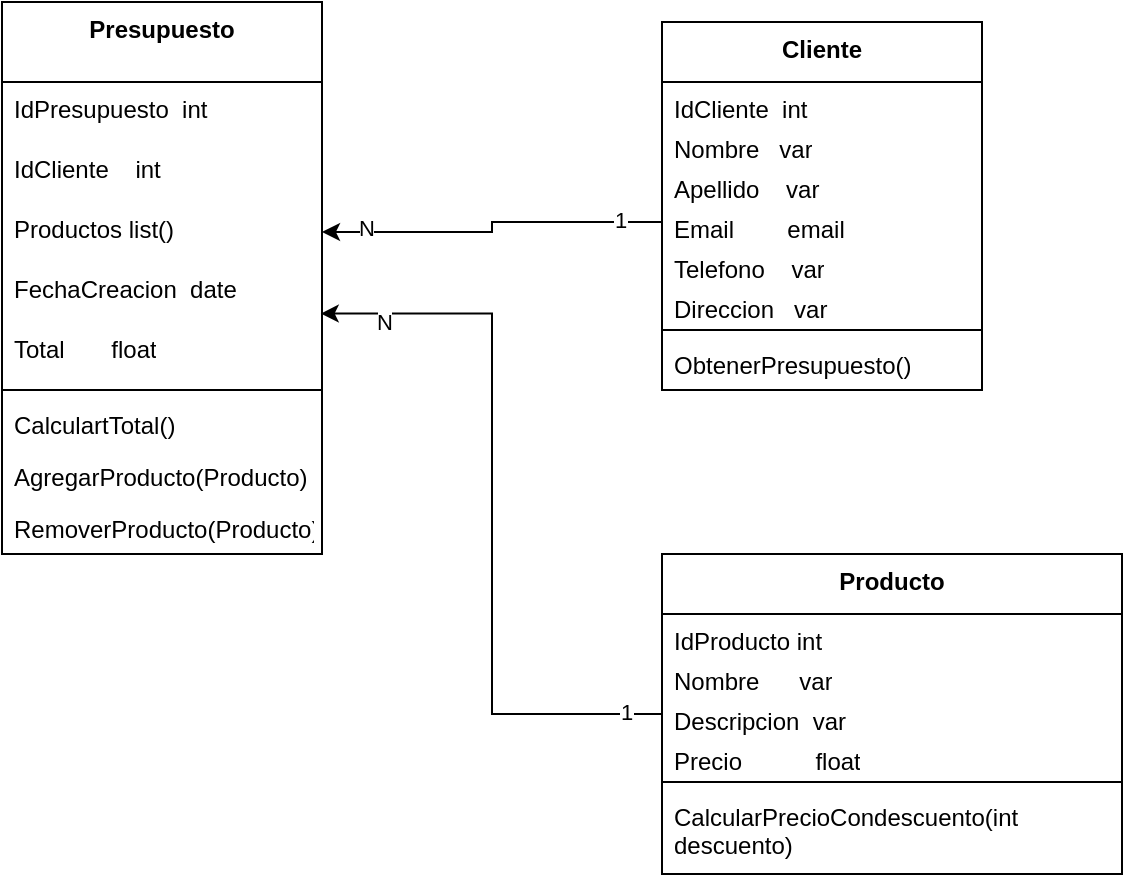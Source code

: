 <mxfile version="24.8.6">
  <diagram id="R2lEEEUBdFMjLlhIrx00" name="Page-1">
    <mxGraphModel dx="1216" dy="485" grid="1" gridSize="10" guides="1" tooltips="1" connect="1" arrows="1" fold="1" page="1" pageScale="1" pageWidth="850" pageHeight="1100" math="0" shadow="0" extFonts="Permanent Marker^https://fonts.googleapis.com/css?family=Permanent+Marker">
      <root>
        <mxCell id="0" />
        <mxCell id="1" parent="0" />
        <mxCell id="rBtly3pW2xBT2FeAZaGB-11" value="Presupuesto&lt;div&gt;&lt;br&gt;&lt;/div&gt;&lt;div&gt;&lt;br&gt;&lt;/div&gt;" style="swimlane;fontStyle=1;align=center;verticalAlign=top;childLayout=stackLayout;horizontal=1;startSize=40;horizontalStack=0;resizeParent=1;resizeParentMax=0;resizeLast=0;collapsible=1;marginBottom=0;whiteSpace=wrap;html=1;" vertex="1" parent="1">
          <mxGeometry x="140" y="80" width="160" height="276" as="geometry" />
        </mxCell>
        <mxCell id="rBtly3pW2xBT2FeAZaGB-12" value="IdPresupuesto&amp;nbsp; int&lt;div&gt;&lt;br&gt;&lt;/div&gt;" style="text;strokeColor=none;fillColor=none;align=left;verticalAlign=top;spacingLeft=4;spacingRight=4;overflow=hidden;rotatable=0;points=[[0,0.5],[1,0.5]];portConstraint=eastwest;whiteSpace=wrap;html=1;" vertex="1" parent="rBtly3pW2xBT2FeAZaGB-11">
          <mxGeometry y="40" width="160" height="30" as="geometry" />
        </mxCell>
        <mxCell id="rBtly3pW2xBT2FeAZaGB-27" value="&lt;div&gt;IdCliente&amp;nbsp; &amp;nbsp; int&lt;span style=&quot;white-space: pre;&quot;&gt;&#x9;&lt;/span&gt;&lt;span style=&quot;white-space: pre;&quot;&gt;&#x9;&lt;/span&gt;&lt;span style=&quot;white-space: pre;&quot;&gt;&#x9;&lt;/span&gt;&lt;/div&gt;&lt;div&gt;&lt;br&gt;&lt;/div&gt;" style="text;strokeColor=none;fillColor=none;align=left;verticalAlign=top;spacingLeft=4;spacingRight=4;overflow=hidden;rotatable=0;points=[[0,0.5],[1,0.5]];portConstraint=eastwest;whiteSpace=wrap;html=1;" vertex="1" parent="rBtly3pW2xBT2FeAZaGB-11">
          <mxGeometry y="70" width="160" height="30" as="geometry" />
        </mxCell>
        <mxCell id="rBtly3pW2xBT2FeAZaGB-28" value="&lt;div&gt;Productos list()&lt;/div&gt;&lt;div&gt;&lt;span style=&quot;white-space: pre;&quot;&gt;&#x9;&lt;/span&gt;&lt;br&gt;&lt;/div&gt;" style="text;strokeColor=none;fillColor=none;align=left;verticalAlign=top;spacingLeft=4;spacingRight=4;overflow=hidden;rotatable=0;points=[[0,0.5],[1,0.5]];portConstraint=eastwest;whiteSpace=wrap;html=1;" vertex="1" parent="rBtly3pW2xBT2FeAZaGB-11">
          <mxGeometry y="100" width="160" height="30" as="geometry" />
        </mxCell>
        <mxCell id="rBtly3pW2xBT2FeAZaGB-48" value="FechaCreacion&amp;nbsp; date" style="text;strokeColor=none;fillColor=none;align=left;verticalAlign=top;spacingLeft=4;spacingRight=4;overflow=hidden;rotatable=0;points=[[0,0.5],[1,0.5]];portConstraint=eastwest;whiteSpace=wrap;html=1;" vertex="1" parent="rBtly3pW2xBT2FeAZaGB-11">
          <mxGeometry y="130" width="160" height="30" as="geometry" />
        </mxCell>
        <mxCell id="rBtly3pW2xBT2FeAZaGB-29" value="&lt;div&gt;Total&amp;nbsp; &amp;nbsp; &amp;nbsp; &amp;nbsp;float&lt;/div&gt;" style="text;strokeColor=none;fillColor=none;align=left;verticalAlign=top;spacingLeft=4;spacingRight=4;overflow=hidden;rotatable=0;points=[[0,0.5],[1,0.5]];portConstraint=eastwest;whiteSpace=wrap;html=1;" vertex="1" parent="rBtly3pW2xBT2FeAZaGB-11">
          <mxGeometry y="160" width="160" height="30" as="geometry" />
        </mxCell>
        <mxCell id="rBtly3pW2xBT2FeAZaGB-13" value="" style="line;strokeWidth=1;fillColor=none;align=left;verticalAlign=middle;spacingTop=-1;spacingLeft=3;spacingRight=3;rotatable=0;labelPosition=right;points=[];portConstraint=eastwest;strokeColor=inherit;" vertex="1" parent="rBtly3pW2xBT2FeAZaGB-11">
          <mxGeometry y="190" width="160" height="8" as="geometry" />
        </mxCell>
        <mxCell id="rBtly3pW2xBT2FeAZaGB-14" value="CalculartTotal()" style="text;strokeColor=none;fillColor=none;align=left;verticalAlign=top;spacingLeft=4;spacingRight=4;overflow=hidden;rotatable=0;points=[[0,0.5],[1,0.5]];portConstraint=eastwest;whiteSpace=wrap;html=1;" vertex="1" parent="rBtly3pW2xBT2FeAZaGB-11">
          <mxGeometry y="198" width="160" height="26" as="geometry" />
        </mxCell>
        <mxCell id="rBtly3pW2xBT2FeAZaGB-25" value="AgregarProducto(Producto)" style="text;strokeColor=none;fillColor=none;align=left;verticalAlign=top;spacingLeft=4;spacingRight=4;overflow=hidden;rotatable=0;points=[[0,0.5],[1,0.5]];portConstraint=eastwest;whiteSpace=wrap;html=1;" vertex="1" parent="rBtly3pW2xBT2FeAZaGB-11">
          <mxGeometry y="224" width="160" height="26" as="geometry" />
        </mxCell>
        <mxCell id="rBtly3pW2xBT2FeAZaGB-26" value="RemoverProducto(Producto)" style="text;strokeColor=none;fillColor=none;align=left;verticalAlign=top;spacingLeft=4;spacingRight=4;overflow=hidden;rotatable=0;points=[[0,0.5],[1,0.5]];portConstraint=eastwest;whiteSpace=wrap;html=1;" vertex="1" parent="rBtly3pW2xBT2FeAZaGB-11">
          <mxGeometry y="250" width="160" height="26" as="geometry" />
        </mxCell>
        <mxCell id="rBtly3pW2xBT2FeAZaGB-17" value="Cliente" style="swimlane;fontStyle=1;align=center;verticalAlign=top;childLayout=stackLayout;horizontal=1;startSize=30;horizontalStack=0;resizeParent=1;resizeParentMax=0;resizeLast=0;collapsible=1;marginBottom=0;whiteSpace=wrap;html=1;" vertex="1" parent="1">
          <mxGeometry x="470" y="90" width="160" height="184" as="geometry" />
        </mxCell>
        <mxCell id="rBtly3pW2xBT2FeAZaGB-18" value="IdCliente&amp;nbsp; int&lt;div&gt;&lt;br&gt;&lt;/div&gt;&lt;div&gt;&lt;br&gt;&lt;/div&gt;" style="text;strokeColor=none;fillColor=none;align=left;verticalAlign=top;spacingLeft=4;spacingRight=4;overflow=hidden;rotatable=0;points=[[0,0.5],[1,0.5]];portConstraint=eastwest;whiteSpace=wrap;html=1;" vertex="1" parent="rBtly3pW2xBT2FeAZaGB-17">
          <mxGeometry y="30" width="160" height="20" as="geometry" />
        </mxCell>
        <mxCell id="rBtly3pW2xBT2FeAZaGB-31" value="Nombre&amp;nbsp; &amp;nbsp;var" style="text;strokeColor=none;fillColor=none;align=left;verticalAlign=top;spacingLeft=4;spacingRight=4;overflow=hidden;rotatable=0;points=[[0,0.5],[1,0.5]];portConstraint=eastwest;whiteSpace=wrap;html=1;" vertex="1" parent="rBtly3pW2xBT2FeAZaGB-17">
          <mxGeometry y="50" width="160" height="20" as="geometry" />
        </mxCell>
        <mxCell id="rBtly3pW2xBT2FeAZaGB-32" value="Apellido&amp;nbsp; &amp;nbsp; var" style="text;strokeColor=none;fillColor=none;align=left;verticalAlign=top;spacingLeft=4;spacingRight=4;overflow=hidden;rotatable=0;points=[[0,0.5],[1,0.5]];portConstraint=eastwest;whiteSpace=wrap;html=1;" vertex="1" parent="rBtly3pW2xBT2FeAZaGB-17">
          <mxGeometry y="70" width="160" height="20" as="geometry" />
        </mxCell>
        <mxCell id="rBtly3pW2xBT2FeAZaGB-33" value="Email&amp;nbsp; &amp;nbsp; &amp;nbsp; &amp;nbsp; email&lt;div&gt;&lt;br&gt;&lt;/div&gt;&lt;div&gt;&lt;br&gt;&lt;/div&gt;" style="text;strokeColor=none;fillColor=none;align=left;verticalAlign=top;spacingLeft=4;spacingRight=4;overflow=hidden;rotatable=0;points=[[0,0.5],[1,0.5]];portConstraint=eastwest;whiteSpace=wrap;html=1;" vertex="1" parent="rBtly3pW2xBT2FeAZaGB-17">
          <mxGeometry y="90" width="160" height="20" as="geometry" />
        </mxCell>
        <mxCell id="rBtly3pW2xBT2FeAZaGB-34" value="Telefono&amp;nbsp; &amp;nbsp; var" style="text;strokeColor=none;fillColor=none;align=left;verticalAlign=top;spacingLeft=4;spacingRight=4;overflow=hidden;rotatable=0;points=[[0,0.5],[1,0.5]];portConstraint=eastwest;whiteSpace=wrap;html=1;" vertex="1" parent="rBtly3pW2xBT2FeAZaGB-17">
          <mxGeometry y="110" width="160" height="20" as="geometry" />
        </mxCell>
        <mxCell id="rBtly3pW2xBT2FeAZaGB-35" value="Direccion&amp;nbsp; &amp;nbsp;var" style="text;strokeColor=none;fillColor=none;align=left;verticalAlign=top;spacingLeft=4;spacingRight=4;overflow=hidden;rotatable=0;points=[[0,0.5],[1,0.5]];portConstraint=eastwest;whiteSpace=wrap;html=1;" vertex="1" parent="rBtly3pW2xBT2FeAZaGB-17">
          <mxGeometry y="130" width="160" height="20" as="geometry" />
        </mxCell>
        <mxCell id="rBtly3pW2xBT2FeAZaGB-19" value="" style="line;strokeWidth=1;fillColor=none;align=left;verticalAlign=middle;spacingTop=-1;spacingLeft=3;spacingRight=3;rotatable=0;labelPosition=right;points=[];portConstraint=eastwest;strokeColor=inherit;" vertex="1" parent="rBtly3pW2xBT2FeAZaGB-17">
          <mxGeometry y="150" width="160" height="8" as="geometry" />
        </mxCell>
        <mxCell id="rBtly3pW2xBT2FeAZaGB-20" value="ObtenerPresupuesto()" style="text;strokeColor=none;fillColor=none;align=left;verticalAlign=top;spacingLeft=4;spacingRight=4;overflow=hidden;rotatable=0;points=[[0,0.5],[1,0.5]];portConstraint=eastwest;whiteSpace=wrap;html=1;" vertex="1" parent="rBtly3pW2xBT2FeAZaGB-17">
          <mxGeometry y="158" width="160" height="26" as="geometry" />
        </mxCell>
        <mxCell id="rBtly3pW2xBT2FeAZaGB-36" value="Producto" style="swimlane;fontStyle=1;align=center;verticalAlign=top;childLayout=stackLayout;horizontal=1;startSize=30;horizontalStack=0;resizeParent=1;resizeParentMax=0;resizeLast=0;collapsible=1;marginBottom=0;whiteSpace=wrap;html=1;" vertex="1" parent="1">
          <mxGeometry x="470" y="356" width="230" height="160" as="geometry" />
        </mxCell>
        <mxCell id="rBtly3pW2xBT2FeAZaGB-37" value="IdProducto int" style="text;strokeColor=none;fillColor=none;align=left;verticalAlign=top;spacingLeft=4;spacingRight=4;overflow=hidden;rotatable=0;points=[[0,0.5],[1,0.5]];portConstraint=eastwest;whiteSpace=wrap;html=1;" vertex="1" parent="rBtly3pW2xBT2FeAZaGB-36">
          <mxGeometry y="30" width="230" height="20" as="geometry" />
        </mxCell>
        <mxCell id="rBtly3pW2xBT2FeAZaGB-38" value="Nombre&amp;nbsp; &amp;nbsp; &amp;nbsp; var" style="text;strokeColor=none;fillColor=none;align=left;verticalAlign=top;spacingLeft=4;spacingRight=4;overflow=hidden;rotatable=0;points=[[0,0.5],[1,0.5]];portConstraint=eastwest;whiteSpace=wrap;html=1;" vertex="1" parent="rBtly3pW2xBT2FeAZaGB-36">
          <mxGeometry y="50" width="230" height="20" as="geometry" />
        </mxCell>
        <mxCell id="rBtly3pW2xBT2FeAZaGB-45" value="Descripcion&amp;nbsp; var" style="text;strokeColor=none;fillColor=none;align=left;verticalAlign=top;spacingLeft=4;spacingRight=4;overflow=hidden;rotatable=0;points=[[0,0.5],[1,0.5]];portConstraint=eastwest;whiteSpace=wrap;html=1;" vertex="1" parent="rBtly3pW2xBT2FeAZaGB-36">
          <mxGeometry y="70" width="230" height="20" as="geometry" />
        </mxCell>
        <mxCell id="rBtly3pW2xBT2FeAZaGB-46" value="Precio&amp;nbsp; &amp;nbsp; &amp;nbsp; &amp;nbsp; &amp;nbsp; &amp;nbsp;float" style="text;strokeColor=none;fillColor=none;align=left;verticalAlign=top;spacingLeft=4;spacingRight=4;overflow=hidden;rotatable=0;points=[[0,0.5],[1,0.5]];portConstraint=eastwest;whiteSpace=wrap;html=1;" vertex="1" parent="rBtly3pW2xBT2FeAZaGB-36">
          <mxGeometry y="90" width="230" height="20" as="geometry" />
        </mxCell>
        <mxCell id="rBtly3pW2xBT2FeAZaGB-43" value="" style="line;strokeWidth=1;fillColor=none;align=left;verticalAlign=middle;spacingTop=-1;spacingLeft=3;spacingRight=3;rotatable=0;labelPosition=right;points=[];portConstraint=eastwest;strokeColor=inherit;" vertex="1" parent="rBtly3pW2xBT2FeAZaGB-36">
          <mxGeometry y="110" width="230" height="8" as="geometry" />
        </mxCell>
        <mxCell id="rBtly3pW2xBT2FeAZaGB-44" value="CalcularPrecioCondescuento(int descuento)" style="text;strokeColor=none;fillColor=none;align=left;verticalAlign=top;spacingLeft=4;spacingRight=4;overflow=hidden;rotatable=0;points=[[0,0.5],[1,0.5]];portConstraint=eastwest;whiteSpace=wrap;html=1;" vertex="1" parent="rBtly3pW2xBT2FeAZaGB-36">
          <mxGeometry y="118" width="230" height="42" as="geometry" />
        </mxCell>
        <mxCell id="rBtly3pW2xBT2FeAZaGB-50" style="edgeStyle=orthogonalEdgeStyle;rounded=0;orthogonalLoop=1;jettySize=auto;html=1;exitX=0;exitY=0.5;exitDx=0;exitDy=0;entryX=1;entryY=0.5;entryDx=0;entryDy=0;" edge="1" parent="1" source="rBtly3pW2xBT2FeAZaGB-33" target="rBtly3pW2xBT2FeAZaGB-28">
          <mxGeometry relative="1" as="geometry" />
        </mxCell>
        <mxCell id="rBtly3pW2xBT2FeAZaGB-51" value="N" style="edgeLabel;html=1;align=center;verticalAlign=middle;resizable=0;points=[];" vertex="1" connectable="0" parent="rBtly3pW2xBT2FeAZaGB-50">
          <mxGeometry x="0.757" y="-2" relative="1" as="geometry">
            <mxPoint as="offset" />
          </mxGeometry>
        </mxCell>
        <mxCell id="rBtly3pW2xBT2FeAZaGB-52" value="1" style="edgeLabel;html=1;align=center;verticalAlign=middle;resizable=0;points=[];" vertex="1" connectable="0" parent="rBtly3pW2xBT2FeAZaGB-50">
          <mxGeometry x="-0.765" y="-1" relative="1" as="geometry">
            <mxPoint x="-1" as="offset" />
          </mxGeometry>
        </mxCell>
        <mxCell id="rBtly3pW2xBT2FeAZaGB-53" style="edgeStyle=orthogonalEdgeStyle;rounded=0;orthogonalLoop=1;jettySize=auto;html=1;exitX=0;exitY=0.5;exitDx=0;exitDy=0;entryX=0.996;entryY=-0.141;entryDx=0;entryDy=0;entryPerimeter=0;" edge="1" parent="1" source="rBtly3pW2xBT2FeAZaGB-45" target="rBtly3pW2xBT2FeAZaGB-29">
          <mxGeometry relative="1" as="geometry" />
        </mxCell>
        <mxCell id="rBtly3pW2xBT2FeAZaGB-54" value="1" style="edgeLabel;html=1;align=center;verticalAlign=middle;resizable=0;points=[];" vertex="1" connectable="0" parent="rBtly3pW2xBT2FeAZaGB-53">
          <mxGeometry x="-0.908" y="-1" relative="1" as="geometry">
            <mxPoint x="-1" as="offset" />
          </mxGeometry>
        </mxCell>
        <mxCell id="rBtly3pW2xBT2FeAZaGB-55" value="N" style="edgeLabel;html=1;align=center;verticalAlign=middle;resizable=0;points=[];" vertex="1" connectable="0" parent="rBtly3pW2xBT2FeAZaGB-53">
          <mxGeometry x="0.831" y="4" relative="1" as="geometry">
            <mxPoint as="offset" />
          </mxGeometry>
        </mxCell>
      </root>
    </mxGraphModel>
  </diagram>
</mxfile>
